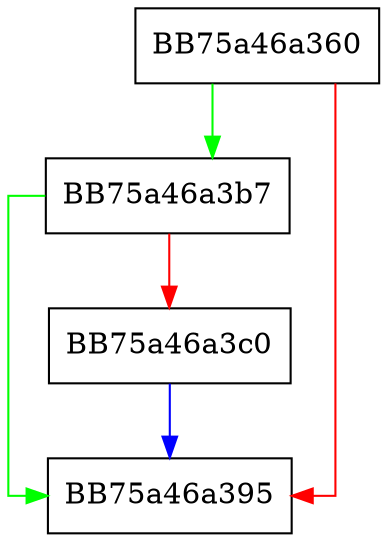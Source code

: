 digraph addinfo {
  node [shape="box"];
  graph [splines=ortho];
  BB75a46a360 -> BB75a46a3b7 [color="green"];
  BB75a46a360 -> BB75a46a395 [color="red"];
  BB75a46a3b7 -> BB75a46a395 [color="green"];
  BB75a46a3b7 -> BB75a46a3c0 [color="red"];
  BB75a46a3c0 -> BB75a46a395 [color="blue"];
}